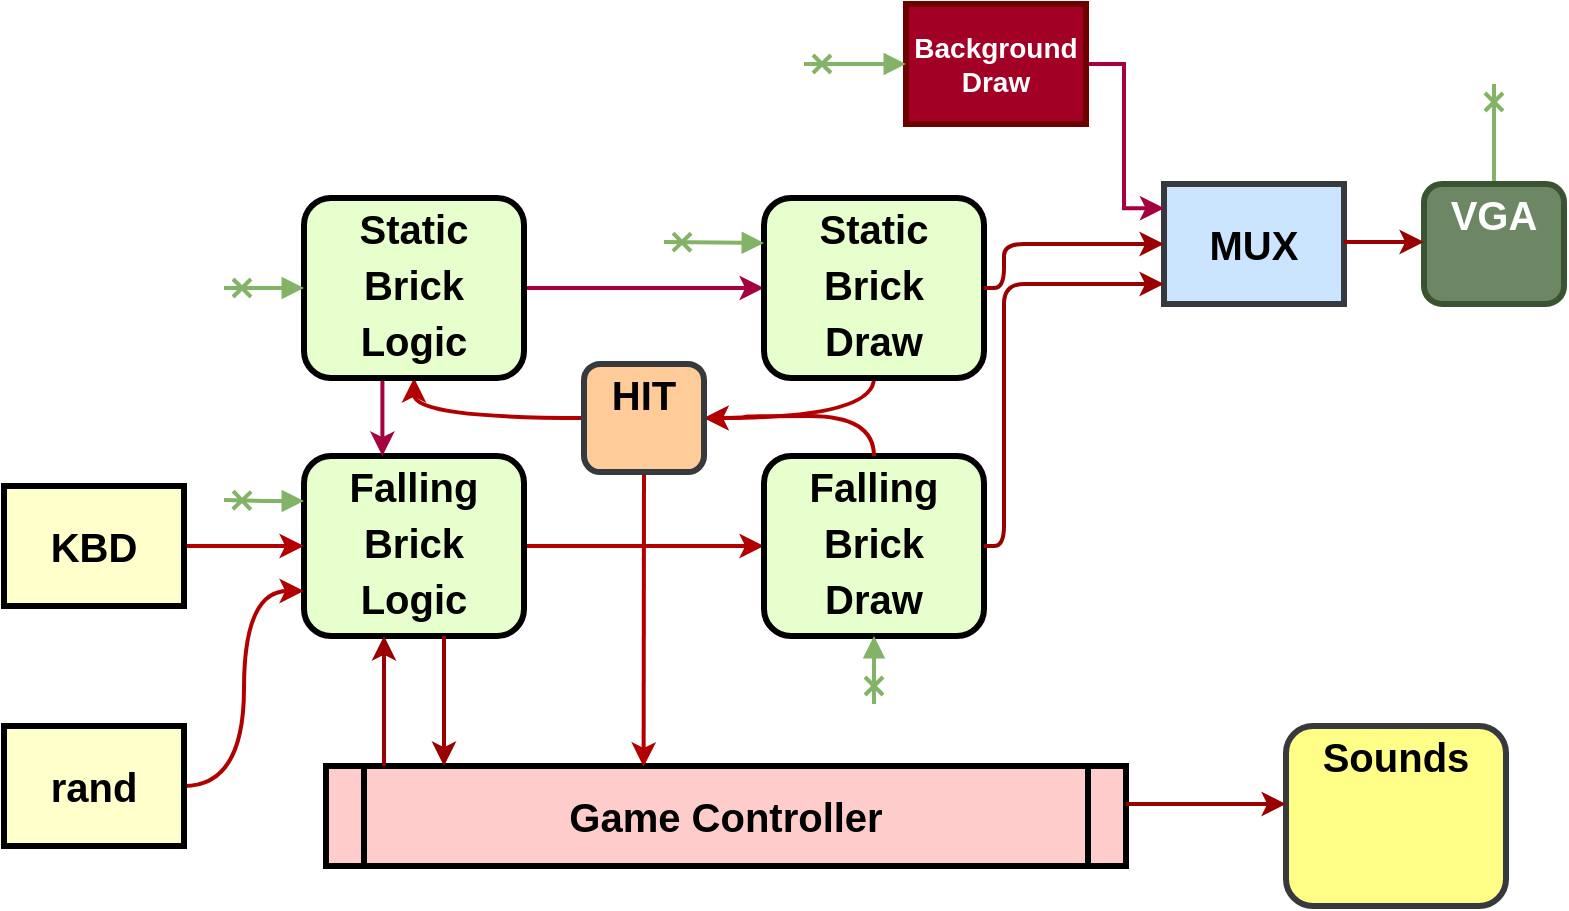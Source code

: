 <mxfile version="12.4.2" type="github" pages="1"><diagram name="Page-1" id="c7558073-3199-34d8-9f00-42111426c3f3"><mxGraphModel dx="1185" dy="641" grid="1" gridSize="10" guides="1" tooltips="1" connect="1" arrows="1" fold="1" page="1" pageScale="1" pageWidth="826" pageHeight="1169" background="#ffffff" math="0" shadow="0"><root><mxCell id="0"/><mxCell id="1" parent="0"/><mxCell id="hApcQ8uVn4VsMr5Jfgku-95" style="edgeStyle=orthogonalEdgeStyle;curved=1;rounded=0;orthogonalLoop=1;jettySize=auto;html=1;entryX=0;entryY=0.5;entryDx=0;entryDy=0;startArrow=none;startFill=0;endArrow=classic;endFill=1;strokeWidth=2;fillColor=#e51400;strokeColor=#B20000;" edge="1" parent="1" source="2" target="6"><mxGeometry relative="1" as="geometry"/></mxCell><mxCell id="2" value="&lt;p style=&quot;margin: 4px 0px 0px ; text-align: center ; font-size: 20px&quot;&gt;&lt;font style=&quot;font-size: 20px&quot;&gt;Falling &lt;br&gt;&lt;/font&gt;&lt;/p&gt;&lt;p style=&quot;margin: 4px 0px 0px ; text-align: center ; font-size: 20px&quot;&gt;&lt;font style=&quot;font-size: 20px&quot;&gt;Brick &lt;br&gt;&lt;/font&gt;&lt;/p&gt;&lt;p style=&quot;margin: 4px 0px 0px ; text-align: center ; font-size: 20px&quot;&gt;&lt;font style=&quot;font-size: 20px&quot;&gt;Logic&lt;/font&gt;&lt;/p&gt;" style="verticalAlign=middle;align=center;overflow=fill;fontSize=12;fontFamily=Helvetica;html=1;rounded=1;fontStyle=1;strokeWidth=3;fillColor=#E6FFCC" parent="1" vertex="1"><mxGeometry x="190" y="236" width="110" height="90" as="geometry"/></mxCell><mxCell id="d2FywM2fnOZhO1cFupYX-76" style="edgeStyle=orthogonalEdgeStyle;rounded=0;orthogonalLoop=1;jettySize=auto;html=1;exitX=1;exitY=0.5;exitDx=0;exitDy=0;fontSize=20;fillColor=#e51400;strokeColor=#B20000;strokeWidth=2;" parent="1" source="4" edge="1"><mxGeometry relative="1" as="geometry"><mxPoint x="190" y="281" as="targetPoint"/><Array as="points"><mxPoint x="190" y="281"/></Array></mxGeometry></mxCell><mxCell id="4" value="KBD" style="whiteSpace=wrap;align=center;verticalAlign=middle;fontStyle=1;strokeWidth=3;fillColor=#FFFFCC;fontSize=20;" parent="1" vertex="1"><mxGeometry x="40" y="251" width="90" height="60" as="geometry"/></mxCell><mxCell id="5" value="Game Controller" style="shape=process;whiteSpace=wrap;align=center;verticalAlign=middle;size=0.048;fontStyle=1;strokeWidth=3;fillColor=#FFCCCC;fontSize=20;" parent="1" vertex="1"><mxGeometry x="201.0" y="391" width="400" height="50" as="geometry"/></mxCell><mxCell id="6" value="&lt;p style=&quot;margin: 4px 0px 0px ; text-align: center ; font-size: 20px&quot;&gt;&lt;font style=&quot;font-size: 20px&quot;&gt;Falling &lt;br&gt;&lt;/font&gt;&lt;/p&gt;&lt;p style=&quot;margin: 4px 0px 0px ; text-align: center ; font-size: 20px&quot;&gt;&lt;font style=&quot;font-size: 20px&quot;&gt;Brick&lt;/font&gt;&lt;/p&gt;&lt;p style=&quot;margin: 4px 0px 0px ; text-align: center ; font-size: 20px&quot;&gt;&lt;font style=&quot;font-size: 20px&quot;&gt; Draw&lt;/font&gt;&lt;/p&gt;" style="verticalAlign=middle;align=center;overflow=fill;fontSize=12;fontFamily=Helvetica;html=1;rounded=1;fontStyle=1;strokeWidth=3;fillColor=#E6FFCC" parent="1" vertex="1"><mxGeometry x="420" y="236" width="110" height="90" as="geometry"/></mxCell><mxCell id="7" value="&lt;p style=&quot;margin: 4px 0px 0px ; text-align: center ; font-size: 20px&quot;&gt;&lt;font style=&quot;font-size: 20px&quot;&gt;Sounds&lt;/font&gt;&lt;/p&gt;" style="verticalAlign=middle;align=center;overflow=fill;fontSize=12;fontFamily=Helvetica;html=1;rounded=1;fontStyle=1;strokeWidth=3;fillColor=#ffff88;strokeColor=#36393d;" parent="1" vertex="1"><mxGeometry x="681" y="371" width="110" height="90" as="geometry"/></mxCell><mxCell id="d2FywM2fnOZhO1cFupYX-78" style="edgeStyle=orthogonalEdgeStyle;rounded=0;orthogonalLoop=1;jettySize=auto;html=1;exitX=0.5;exitY=1;exitDx=0;exitDy=0;entryX=0.397;entryY=0.008;entryDx=0;entryDy=0;fontSize=20;fillColor=#e51400;strokeColor=#B20000;strokeWidth=2;curved=1;entryPerimeter=0;" parent="1" source="8" target="5" edge="1"><mxGeometry relative="1" as="geometry"/></mxCell><mxCell id="hApcQ8uVn4VsMr5Jfgku-103" style="edgeStyle=orthogonalEdgeStyle;curved=1;rounded=0;orthogonalLoop=1;jettySize=auto;html=1;entryX=0.5;entryY=1;entryDx=0;entryDy=0;startArrow=classic;startFill=1;endArrow=none;endFill=0;strokeWidth=2;fillColor=#e51400;strokeColor=#B20000;" edge="1" parent="1" source="8" target="hApcQ8uVn4VsMr5Jfgku-75"><mxGeometry relative="1" as="geometry"/></mxCell><mxCell id="hApcQ8uVn4VsMr5Jfgku-104" style="edgeStyle=orthogonalEdgeStyle;curved=1;rounded=0;orthogonalLoop=1;jettySize=auto;html=1;entryX=0.5;entryY=0;entryDx=0;entryDy=0;startArrow=classic;startFill=1;endArrow=none;endFill=0;strokeWidth=2;fillColor=#e51400;strokeColor=#B20000;" edge="1" parent="1" source="8" target="6"><mxGeometry relative="1" as="geometry"/></mxCell><mxCell id="hApcQ8uVn4VsMr5Jfgku-110" style="edgeStyle=orthogonalEdgeStyle;curved=1;rounded=0;orthogonalLoop=1;jettySize=auto;html=1;entryX=0.5;entryY=1;entryDx=0;entryDy=0;startArrow=none;startFill=0;endArrow=classic;endFill=1;strokeWidth=2;fillColor=#e51400;strokeColor=#B20000;" edge="1" parent="1" source="8" target="hApcQ8uVn4VsMr5Jfgku-74"><mxGeometry relative="1" as="geometry"/></mxCell><mxCell id="8" value="&lt;p style=&quot;margin: 4px 0px 0px ; text-align: center ; font-size: 20px&quot;&gt;&lt;font style=&quot;font-size: 20px&quot;&gt;HIT&lt;/font&gt;&lt;/p&gt;" style="verticalAlign=middle;align=center;overflow=fill;fontSize=12;fontFamily=Helvetica;html=1;rounded=1;fontStyle=1;strokeWidth=3;fillColor=#ffcc99;strokeColor=#36393d;" parent="1" vertex="1"><mxGeometry x="330" y="190" width="60" height="54" as="geometry"/></mxCell><mxCell id="12" value="MUX" style="whiteSpace=wrap;align=center;verticalAlign=middle;fontStyle=1;strokeWidth=3;fillColor=#cce5ff;strokeColor=#36393d;fontSize=20;" parent="1" vertex="1"><mxGeometry x="620" y="100.0" width="90" height="60" as="geometry"/></mxCell><mxCell id="hApcQ8uVn4VsMr5Jfgku-72" style="edgeStyle=orthogonalEdgeStyle;rounded=0;orthogonalLoop=1;jettySize=auto;html=1;entryX=0.002;entryY=0.202;entryDx=0;entryDy=0;fillColor=#d80073;strokeColor=#A50040;strokeWidth=2;entryPerimeter=0;" edge="1" parent="1" source="13" target="12"><mxGeometry relative="1" as="geometry"><Array as="points"><mxPoint x="600" y="40"/><mxPoint x="600" y="112"/></Array></mxGeometry></mxCell><mxCell id="13" value="Background Draw" style="whiteSpace=wrap;align=center;verticalAlign=middle;fontStyle=1;strokeWidth=3;fillColor=#a20025;strokeColor=#6F0000;fontColor=#ffffff;fontSize=14;" parent="1" vertex="1"><mxGeometry x="491.0" y="10" width="90" height="60" as="geometry"/></mxCell><mxCell id="55" value="" style="edgeStyle=elbowEdgeStyle;elbow=horizontal;strokeColor=#990000;strokeWidth=2" parent="1" source="5" target="2" edge="1"><mxGeometry width="100" height="100" relative="1" as="geometry"><mxPoint x="50" y="530" as="sourcePoint"/><mxPoint x="150" y="430" as="targetPoint"/><Array as="points"><mxPoint x="230" y="350"/><mxPoint x="260" y="370"/></Array></mxGeometry></mxCell><mxCell id="56" value="" style="edgeStyle=elbowEdgeStyle;elbow=horizontal;strokeColor=#990000;strokeWidth=2" parent="1" source="2" target="5" edge="1"><mxGeometry width="100" height="100" relative="1" as="geometry"><mxPoint x="50" y="500" as="sourcePoint"/><mxPoint x="150" y="400" as="targetPoint"/><Array as="points"><mxPoint x="260" y="350"/><mxPoint x="280" y="360"/></Array></mxGeometry></mxCell><mxCell id="65" value="" style="edgeStyle=elbowEdgeStyle;elbow=horizontal;strokeColor=#990000;strokeWidth=2" parent="1" source="6" target="12" edge="1"><mxGeometry width="100" height="100" relative="1" as="geometry"><mxPoint x="260" y="180.0" as="sourcePoint"/><mxPoint x="360" y="80.0" as="targetPoint"/><Array as="points"><mxPoint x="540" y="150"/><mxPoint x="540" y="220"/><mxPoint x="580" y="150"/><mxPoint x="445" y="140"/></Array></mxGeometry></mxCell><mxCell id="72" value="" style="edgeStyle=elbowEdgeStyle;elbow=vertical;strokeColor=#990000;strokeWidth=2" parent="1" source="5" target="7" edge="1"><mxGeometry width="100" height="100" relative="1" as="geometry"><mxPoint x="500" y="500" as="sourcePoint"/><mxPoint x="600" y="400" as="targetPoint"/><Array as="points"><mxPoint x="650" y="410"/></Array></mxGeometry></mxCell><mxCell id="NDDgH7BPO2O8TMvS2Doj-98" style="edgeStyle=orthogonalEdgeStyle;curved=1;rounded=0;orthogonalLoop=1;jettySize=auto;html=1;exitX=1;exitY=0.5;exitDx=0;exitDy=0;entryX=0;entryY=0.75;entryDx=0;entryDy=0;fillColor=#e51400;strokeColor=#B20000;strokeWidth=2;" parent="1" source="NDDgH7BPO2O8TMvS2Doj-96" target="2" edge="1"><mxGeometry relative="1" as="geometry"/></mxCell><mxCell id="NDDgH7BPO2O8TMvS2Doj-96" value="rand" style="whiteSpace=wrap;align=center;verticalAlign=middle;fontStyle=1;strokeWidth=3;fillColor=#FFFFCC;fontSize=20;" parent="1" vertex="1"><mxGeometry x="40" y="371" width="90" height="60" as="geometry"/></mxCell><mxCell id="hApcQ8uVn4VsMr5Jfgku-90" style="edgeStyle=orthogonalEdgeStyle;curved=1;rounded=0;orthogonalLoop=1;jettySize=auto;html=1;strokeWidth=2;gradientColor=#97d077;fillColor=#d5e8d4;strokeColor=#82b366;endArrow=cross;endFill=0;startArrow=none;startFill=0;" edge="1" parent="1" source="NDDgH7BPO2O8TMvS2Doj-99"><mxGeometry relative="1" as="geometry"><mxPoint x="785" y="50" as="targetPoint"/></mxGeometry></mxCell><mxCell id="NDDgH7BPO2O8TMvS2Doj-99" value="&lt;p style=&quot;margin: 4px 0px 0px ; text-align: center ; font-size: 20px&quot;&gt;&lt;font style=&quot;font-size: 20px&quot;&gt;VGA&lt;/font&gt;&lt;/p&gt;" style="verticalAlign=middle;align=center;overflow=fill;fontSize=12;fontFamily=Helvetica;html=1;rounded=1;fontStyle=1;strokeWidth=3;fillColor=#6d8764;strokeColor=#3A5431;fontColor=#ffffff;" parent="1" vertex="1"><mxGeometry x="750" y="100" width="70" height="60" as="geometry"/></mxCell><mxCell id="NDDgH7BPO2O8TMvS2Doj-100" value="" style="edgeStyle=elbowEdgeStyle;elbow=vertical;strokeColor=#990000;strokeWidth=2" parent="1" edge="1"><mxGeometry width="100" height="100" relative="1" as="geometry"><mxPoint x="710" y="129" as="sourcePoint"/><mxPoint x="750" y="129" as="targetPoint"/><Array as="points"><mxPoint x="729" y="129"/></Array></mxGeometry></mxCell><mxCell id="hApcQ8uVn4VsMr5Jfgku-84" style="edgeStyle=orthogonalEdgeStyle;curved=1;rounded=0;orthogonalLoop=1;jettySize=auto;html=1;strokeWidth=2;fillColor=#d80073;strokeColor=#A50040;" edge="1" parent="1"><mxGeometry relative="1" as="geometry"><mxPoint x="229.207" y="197.0" as="sourcePoint"/><mxPoint x="229.207" y="236" as="targetPoint"/></mxGeometry></mxCell><mxCell id="hApcQ8uVn4VsMr5Jfgku-85" style="edgeStyle=orthogonalEdgeStyle;curved=1;rounded=0;orthogonalLoop=1;jettySize=auto;html=1;entryX=0;entryY=0.5;entryDx=0;entryDy=0;strokeWidth=2;fillColor=#d80073;strokeColor=#A50040;" edge="1" parent="1" source="hApcQ8uVn4VsMr5Jfgku-74" target="hApcQ8uVn4VsMr5Jfgku-75"><mxGeometry relative="1" as="geometry"/></mxCell><mxCell id="hApcQ8uVn4VsMr5Jfgku-74" value="&lt;p style=&quot;margin: 4px 0px 0px ; text-align: center ; font-size: 20px&quot;&gt;&lt;font style=&quot;font-size: 20px&quot;&gt;Static&lt;br&gt;&lt;/font&gt;&lt;/p&gt;&lt;p style=&quot;margin: 4px 0px 0px ; text-align: center ; font-size: 20px&quot;&gt;&lt;font style=&quot;font-size: 20px&quot;&gt;Brick &lt;br&gt;&lt;/font&gt;&lt;/p&gt;&lt;p style=&quot;margin: 4px 0px 0px ; text-align: center ; font-size: 20px&quot;&gt;&lt;font style=&quot;font-size: 20px&quot;&gt;Logic&lt;/font&gt;&lt;/p&gt;" style="verticalAlign=middle;align=center;overflow=fill;fontSize=12;fontFamily=Helvetica;html=1;rounded=1;fontStyle=1;strokeWidth=3;fillColor=#E6FFCC" vertex="1" parent="1"><mxGeometry x="190" y="107" width="110" height="90" as="geometry"/></mxCell><mxCell id="hApcQ8uVn4VsMr5Jfgku-75" value="&lt;p style=&quot;margin: 4px 0px 0px ; text-align: center ; font-size: 20px&quot;&gt;&lt;font style=&quot;font-size: 20px&quot;&gt;Static &lt;br&gt;&lt;/font&gt;&lt;/p&gt;&lt;p style=&quot;margin: 4px 0px 0px ; text-align: center ; font-size: 20px&quot;&gt;&lt;font style=&quot;font-size: 20px&quot;&gt;Brick&lt;/font&gt;&lt;/p&gt;&lt;p style=&quot;margin: 4px 0px 0px ; text-align: center ; font-size: 20px&quot;&gt;&lt;font style=&quot;font-size: 20px&quot;&gt; Draw&lt;/font&gt;&lt;/p&gt;" style="verticalAlign=middle;align=center;overflow=fill;fontSize=12;fontFamily=Helvetica;html=1;rounded=1;fontStyle=1;strokeWidth=3;fillColor=#E6FFCC" vertex="1" parent="1"><mxGeometry x="420" y="107" width="110" height="90" as="geometry"/></mxCell><mxCell id="hApcQ8uVn4VsMr5Jfgku-77" value="" style="edgeStyle=elbowEdgeStyle;elbow=horizontal;strokeColor=#990000;strokeWidth=2;exitX=1;exitY=0.5;exitDx=0;exitDy=0;" edge="1" parent="1" source="hApcQ8uVn4VsMr5Jfgku-75"><mxGeometry width="100" height="100" relative="1" as="geometry"><mxPoint x="491" y="246" as="sourcePoint"/><mxPoint x="620" y="130" as="targetPoint"/><Array as="points"><mxPoint x="540" y="140"/><mxPoint x="540" y="200"/><mxPoint x="580" y="130"/><mxPoint x="445" y="120"/></Array></mxGeometry></mxCell><mxCell id="hApcQ8uVn4VsMr5Jfgku-91" style="edgeStyle=orthogonalEdgeStyle;curved=1;rounded=0;orthogonalLoop=1;jettySize=auto;html=1;strokeWidth=2;gradientColor=#97d077;fillColor=#d5e8d4;strokeColor=#82b366;endArrow=cross;endFill=0;startArrow=block;startFill=1;exitX=0;exitY=0.5;exitDx=0;exitDy=0;" edge="1" parent="1" source="13"><mxGeometry relative="1" as="geometry"><mxPoint x="440" y="40" as="targetPoint"/><mxPoint x="435.71" y="70" as="sourcePoint"/></mxGeometry></mxCell><mxCell id="hApcQ8uVn4VsMr5Jfgku-94" style="edgeStyle=orthogonalEdgeStyle;curved=1;rounded=0;orthogonalLoop=1;jettySize=auto;html=1;strokeWidth=2;gradientColor=#97d077;fillColor=#d5e8d4;strokeColor=#82b366;endArrow=cross;endFill=0;startArrow=block;startFill=1;exitX=0.5;exitY=1;exitDx=0;exitDy=0;" edge="1" parent="1" source="6"><mxGeometry relative="1" as="geometry"><mxPoint x="475" y="360" as="targetPoint"/><mxPoint x="480" y="340" as="sourcePoint"/><Array as="points"><mxPoint x="475" y="350"/><mxPoint x="475" y="350"/></Array></mxGeometry></mxCell><mxCell id="hApcQ8uVn4VsMr5Jfgku-111" style="edgeStyle=orthogonalEdgeStyle;curved=1;rounded=0;orthogonalLoop=1;jettySize=auto;html=1;strokeWidth=2;gradientColor=#97d077;fillColor=#d5e8d4;strokeColor=#82b366;endArrow=cross;endFill=0;startArrow=block;startFill=1;exitX=0;exitY=0.25;exitDx=0;exitDy=0;" edge="1" parent="1" source="2"><mxGeometry relative="1" as="geometry"><mxPoint x="150" y="258" as="targetPoint"/><mxPoint x="160.724" y="207.345" as="sourcePoint"/></mxGeometry></mxCell><mxCell id="hApcQ8uVn4VsMr5Jfgku-112" style="edgeStyle=orthogonalEdgeStyle;curved=1;rounded=0;orthogonalLoop=1;jettySize=auto;html=1;strokeWidth=2;gradientColor=#97d077;fillColor=#d5e8d4;strokeColor=#82b366;endArrow=cross;endFill=0;startArrow=block;startFill=1;" edge="1" parent="1" source="hApcQ8uVn4VsMr5Jfgku-74"><mxGeometry relative="1" as="geometry"><mxPoint x="150" y="152" as="targetPoint"/><mxPoint x="200.034" y="268.276" as="sourcePoint"/></mxGeometry></mxCell><mxCell id="hApcQ8uVn4VsMr5Jfgku-113" style="edgeStyle=orthogonalEdgeStyle;curved=1;rounded=0;orthogonalLoop=1;jettySize=auto;html=1;strokeWidth=2;gradientColor=#97d077;fillColor=#d5e8d4;strokeColor=#82b366;endArrow=cross;endFill=0;startArrow=block;startFill=1;exitX=0;exitY=0.25;exitDx=0;exitDy=0;" edge="1" parent="1" source="hApcQ8uVn4VsMr5Jfgku-75"><mxGeometry relative="1" as="geometry"><mxPoint x="370" y="129" as="targetPoint"/><mxPoint x="500.724" y="50.345" as="sourcePoint"/></mxGeometry></mxCell></root></mxGraphModel></diagram></mxfile>
